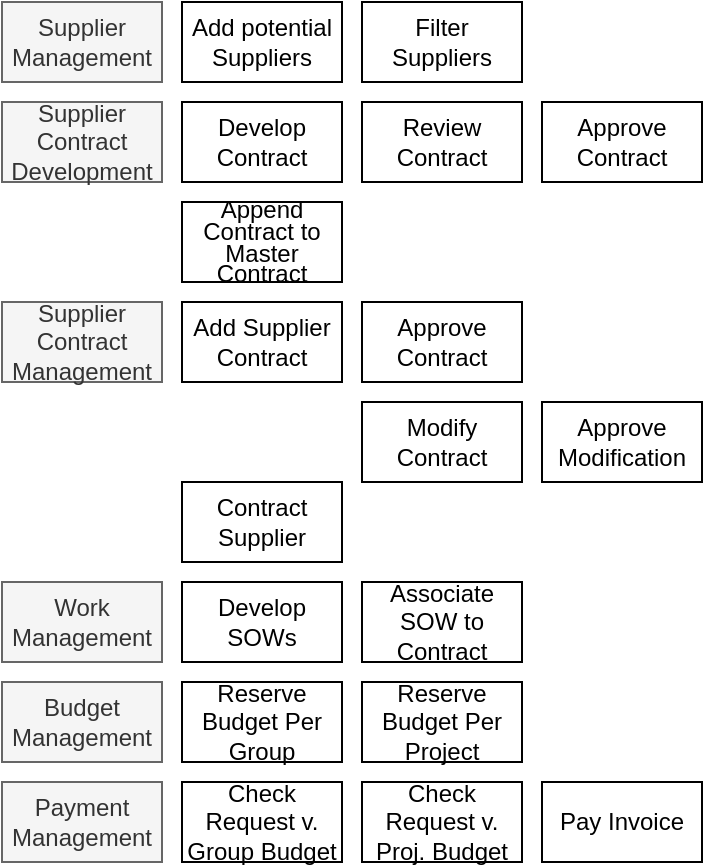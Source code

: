 <mxfile version="18.1.1" type="google"><diagram id="V6sdSW2VWv-aaJcODYrA" name="Payment Processing"><mxGraphModel grid="1" page="1" gridSize="10" guides="1" tooltips="1" connect="1" arrows="1" fold="1" pageScale="1" pageWidth="827" pageHeight="1169" math="0" shadow="0"><root><mxCell id="aDvpGTraT1nUfmRrNj13-0"/><mxCell id="aDvpGTraT1nUfmRrNj13-1" parent="aDvpGTraT1nUfmRrNj13-0"/><mxCell id="aDvpGTraT1nUfmRrNj13-2" value="Reserve Budget Per Project" style="rounded=0;whiteSpace=wrap;html=1;" vertex="1" parent="aDvpGTraT1nUfmRrNj13-1"><mxGeometry x="530" y="460" width="80" height="40" as="geometry"/></mxCell><mxCell id="aDvpGTraT1nUfmRrNj13-4" value="Check Request v. Proj. Budget" style="rounded=0;whiteSpace=wrap;html=1;" vertex="1" parent="aDvpGTraT1nUfmRrNj13-1"><mxGeometry x="530" y="510" width="80" height="40" as="geometry"/></mxCell><mxCell id="aDvpGTraT1nUfmRrNj13-5" value="Reserve Budget Per Group" style="rounded=0;whiteSpace=wrap;html=1;" vertex="1" parent="aDvpGTraT1nUfmRrNj13-1"><mxGeometry x="440" y="460" width="80" height="40" as="geometry"/></mxCell><mxCell id="aDvpGTraT1nUfmRrNj13-6" value="Pay Invoice" style="rounded=0;whiteSpace=wrap;html=1;" vertex="1" parent="aDvpGTraT1nUfmRrNj13-1"><mxGeometry x="620" y="510" width="80" height="40" as="geometry"/></mxCell><mxCell id="aDvpGTraT1nUfmRrNj13-7" value="Check Request v. Group Budget" style="rounded=0;whiteSpace=wrap;html=1;" vertex="1" parent="aDvpGTraT1nUfmRrNj13-1"><mxGeometry x="440" y="510" width="80" height="40" as="geometry"/></mxCell><mxCell id="nCCdNiJwq7RDJCj2EE0u-0" value="Contract&lt;br&gt;Supplier" style="rounded=0;whiteSpace=wrap;html=1;" vertex="1" parent="aDvpGTraT1nUfmRrNj13-1"><mxGeometry x="440" y="360" width="80" height="40" as="geometry"/></mxCell><mxCell id="nCCdNiJwq7RDJCj2EE0u-1" value="Filter Suppliers" style="rounded=0;whiteSpace=wrap;html=1;" vertex="1" parent="aDvpGTraT1nUfmRrNj13-1"><mxGeometry x="530" y="120" width="80" height="40" as="geometry"/></mxCell><mxCell id="nCCdNiJwq7RDJCj2EE0u-2" value="Add potential Suppliers" style="rounded=0;whiteSpace=wrap;html=1;" vertex="1" parent="aDvpGTraT1nUfmRrNj13-1"><mxGeometry x="440" y="120" width="80" height="40" as="geometry"/></mxCell><mxCell id="nCCdNiJwq7RDJCj2EE0u-3" value="Supplier Management" style="rounded=0;whiteSpace=wrap;html=1;fillColor=#f5f5f5;fontColor=#333333;strokeColor=#666666;" vertex="1" parent="aDvpGTraT1nUfmRrNj13-1"><mxGeometry x="350" y="120" width="80" height="40" as="geometry"/></mxCell><mxCell id="nCCdNiJwq7RDJCj2EE0u-4" value="Supplier Contract Management" style="rounded=0;whiteSpace=wrap;html=1;fillColor=#f5f5f5;fontColor=#333333;strokeColor=#666666;" vertex="1" parent="aDvpGTraT1nUfmRrNj13-1"><mxGeometry x="350" y="270" width="80" height="40" as="geometry"/></mxCell><mxCell id="nCCdNiJwq7RDJCj2EE0u-5" value="Add Supplier Contract" style="rounded=0;whiteSpace=wrap;html=1;" vertex="1" parent="aDvpGTraT1nUfmRrNj13-1"><mxGeometry x="440" y="270" width="80" height="40" as="geometry"/></mxCell><mxCell id="nCCdNiJwq7RDJCj2EE0u-6" value="Approve Contract" style="rounded=0;whiteSpace=wrap;html=1;" vertex="1" parent="aDvpGTraT1nUfmRrNj13-1"><mxGeometry x="530" y="270" width="80" height="40" as="geometry"/></mxCell><mxCell id="nCCdNiJwq7RDJCj2EE0u-7" value="Modify Contract" style="rounded=0;whiteSpace=wrap;html=1;" vertex="1" parent="aDvpGTraT1nUfmRrNj13-1"><mxGeometry x="530" y="320" width="80" height="40" as="geometry"/></mxCell><mxCell id="nCCdNiJwq7RDJCj2EE0u-8" value="Approve Modification" style="rounded=0;whiteSpace=wrap;html=1;" vertex="1" parent="aDvpGTraT1nUfmRrNj13-1"><mxGeometry x="620" y="320" width="80" height="40" as="geometry"/></mxCell><mxCell id="nCCdNiJwq7RDJCj2EE0u-9" value="Supplier Contract Development" style="rounded=0;whiteSpace=wrap;html=1;fillColor=#f5f5f5;fontColor=#333333;strokeColor=#666666;" vertex="1" parent="aDvpGTraT1nUfmRrNj13-1"><mxGeometry x="350" y="170" width="80" height="40" as="geometry"/></mxCell><mxCell id="nCCdNiJwq7RDJCj2EE0u-10" value="Develop Contract" style="rounded=0;whiteSpace=wrap;html=1;" vertex="1" parent="aDvpGTraT1nUfmRrNj13-1"><mxGeometry x="440" y="170" width="80" height="40" as="geometry"/></mxCell><mxCell id="nCCdNiJwq7RDJCj2EE0u-11" value="Review Contract" style="rounded=0;whiteSpace=wrap;html=1;" vertex="1" parent="aDvpGTraT1nUfmRrNj13-1"><mxGeometry x="530" y="170" width="80" height="40" as="geometry"/></mxCell><mxCell id="nCCdNiJwq7RDJCj2EE0u-12" value="Approve Contract" style="rounded=0;whiteSpace=wrap;html=1;" vertex="1" parent="aDvpGTraT1nUfmRrNj13-1"><mxGeometry x="620" y="170" width="80" height="40" as="geometry"/></mxCell><mxCell id="nCCdNiJwq7RDJCj2EE0u-14" value="Work Management" style="rounded=0;whiteSpace=wrap;html=1;fillColor=#f5f5f5;fontColor=#333333;strokeColor=#666666;" vertex="1" parent="aDvpGTraT1nUfmRrNj13-1"><mxGeometry x="350" y="410" width="80" height="40" as="geometry"/></mxCell><mxCell id="nCCdNiJwq7RDJCj2EE0u-15" value="Associate SOW to Contract" style="rounded=0;whiteSpace=wrap;html=1;" vertex="1" parent="aDvpGTraT1nUfmRrNj13-1"><mxGeometry x="530" y="410" width="80" height="40" as="geometry"/></mxCell><mxCell id="nCCdNiJwq7RDJCj2EE0u-16" value="Develop SOWs" style="rounded=0;whiteSpace=wrap;html=1;" vertex="1" parent="aDvpGTraT1nUfmRrNj13-1"><mxGeometry x="440" y="410" width="80" height="40" as="geometry"/></mxCell><mxCell id="nCCdNiJwq7RDJCj2EE0u-17" value="Budget Management" style="rounded=0;whiteSpace=wrap;html=1;fillColor=#f5f5f5;fontColor=#333333;strokeColor=#666666;" vertex="1" parent="aDvpGTraT1nUfmRrNj13-1"><mxGeometry x="350" y="460" width="80" height="40" as="geometry"/></mxCell><mxCell id="nCCdNiJwq7RDJCj2EE0u-19" value="Payment Management" style="rounded=0;whiteSpace=wrap;html=1;fillColor=#f5f5f5;fontColor=#333333;strokeColor=#666666;" vertex="1" parent="aDvpGTraT1nUfmRrNj13-1"><mxGeometry x="350" y="510" width="80" height="40" as="geometry"/></mxCell><mxCell id="nCCdNiJwq7RDJCj2EE0u-20" value="&lt;p style=&quot;line-height: 0.9&quot;&gt;Append Contract to Master Contract&lt;/p&gt;" style="rounded=0;whiteSpace=wrap;html=1;" vertex="1" parent="aDvpGTraT1nUfmRrNj13-1"><mxGeometry x="440" y="220" width="80" height="40" as="geometry"/></mxCell></root></mxGraphModel></diagram></mxfile>